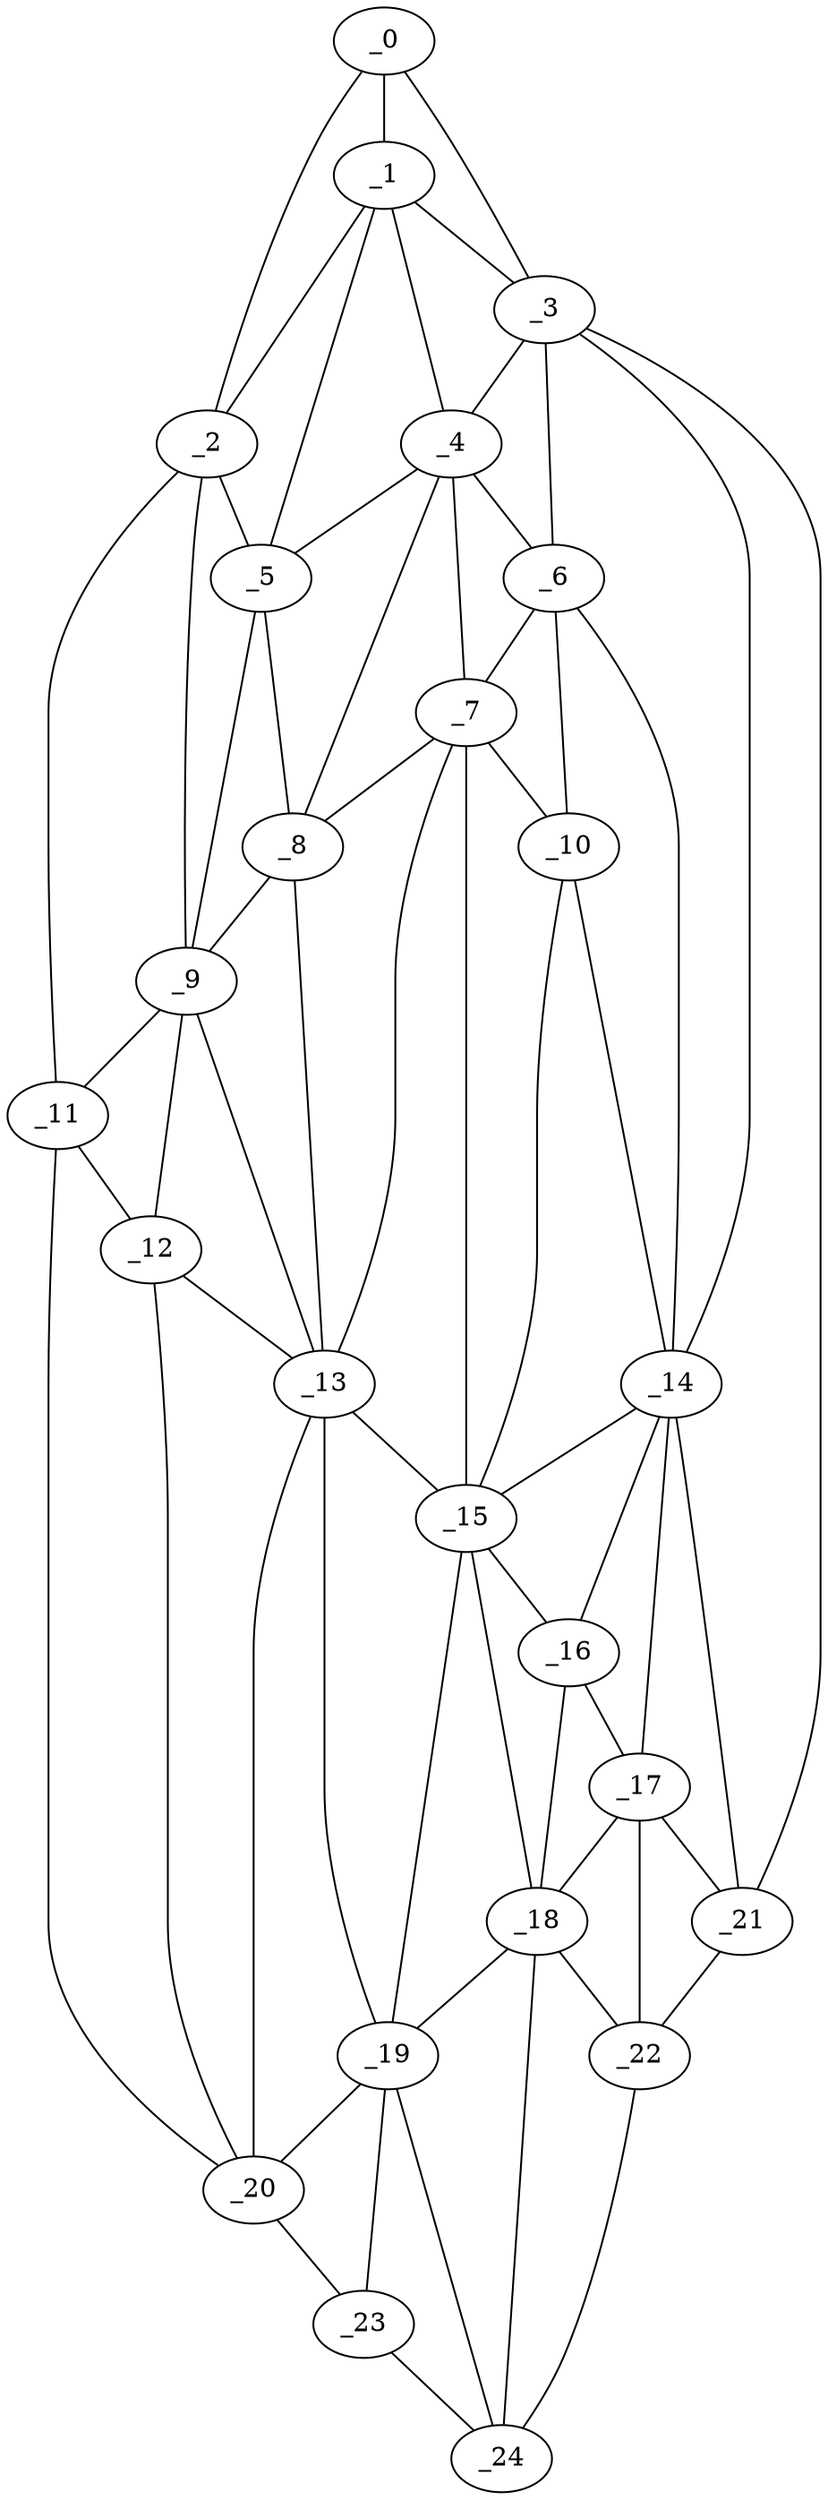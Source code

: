 graph "obj48__25.gxl" {
	_0	 [x=8,
		y=48];
	_1	 [x=19,
		y=47];
	_0 -- _1	 [valence=2];
	_2	 [x=27,
		y=18];
	_0 -- _2	 [valence=1];
	_3	 [x=29,
		y=74];
	_0 -- _3	 [valence=1];
	_1 -- _2	 [valence=2];
	_1 -- _3	 [valence=2];
	_4	 [x=32,
		y=68];
	_1 -- _4	 [valence=1];
	_5	 [x=34,
		y=47];
	_1 -- _5	 [valence=2];
	_2 -- _5	 [valence=2];
	_9	 [x=45,
		y=15];
	_2 -- _9	 [valence=2];
	_11	 [x=51,
		y=7];
	_2 -- _11	 [valence=1];
	_3 -- _4	 [valence=2];
	_6	 [x=36,
		y=76];
	_3 -- _6	 [valence=1];
	_14	 [x=61,
		y=94];
	_3 -- _14	 [valence=2];
	_21	 [x=94,
		y=120];
	_3 -- _21	 [valence=1];
	_4 -- _5	 [valence=2];
	_4 -- _6	 [valence=2];
	_7	 [x=40,
		y=70];
	_4 -- _7	 [valence=2];
	_8	 [x=41,
		y=48];
	_4 -- _8	 [valence=1];
	_5 -- _8	 [valence=2];
	_5 -- _9	 [valence=1];
	_6 -- _7	 [valence=2];
	_10	 [x=47,
		y=81];
	_6 -- _10	 [valence=1];
	_6 -- _14	 [valence=1];
	_7 -- _8	 [valence=2];
	_7 -- _10	 [valence=2];
	_13	 [x=60,
		y=49];
	_7 -- _13	 [valence=2];
	_15	 [x=62,
		y=79];
	_7 -- _15	 [valence=2];
	_8 -- _9	 [valence=2];
	_8 -- _13	 [valence=2];
	_9 -- _11	 [valence=1];
	_12	 [x=60,
		y=10];
	_9 -- _12	 [valence=2];
	_9 -- _13	 [valence=2];
	_10 -- _14	 [valence=2];
	_10 -- _15	 [valence=1];
	_11 -- _12	 [valence=2];
	_20	 [x=94,
		y=19];
	_11 -- _20	 [valence=1];
	_12 -- _13	 [valence=1];
	_12 -- _20	 [valence=1];
	_13 -- _15	 [valence=1];
	_19	 [x=78,
		y=60];
	_13 -- _19	 [valence=1];
	_13 -- _20	 [valence=2];
	_14 -- _15	 [valence=2];
	_16	 [x=69,
		y=93];
	_14 -- _16	 [valence=2];
	_17	 [x=72,
		y=97];
	_14 -- _17	 [valence=1];
	_14 -- _21	 [valence=1];
	_15 -- _16	 [valence=2];
	_18	 [x=77,
		y=79];
	_15 -- _18	 [valence=1];
	_15 -- _19	 [valence=2];
	_16 -- _17	 [valence=2];
	_16 -- _18	 [valence=2];
	_17 -- _18	 [valence=1];
	_17 -- _21	 [valence=2];
	_22	 [x=114,
		y=107];
	_17 -- _22	 [valence=1];
	_18 -- _19	 [valence=2];
	_18 -- _22	 [valence=1];
	_24	 [x=125,
		y=68];
	_18 -- _24	 [valence=1];
	_19 -- _20	 [valence=2];
	_23	 [x=125,
		y=59];
	_19 -- _23	 [valence=1];
	_19 -- _24	 [valence=2];
	_20 -- _23	 [valence=1];
	_21 -- _22	 [valence=1];
	_22 -- _24	 [valence=1];
	_23 -- _24	 [valence=1];
}
